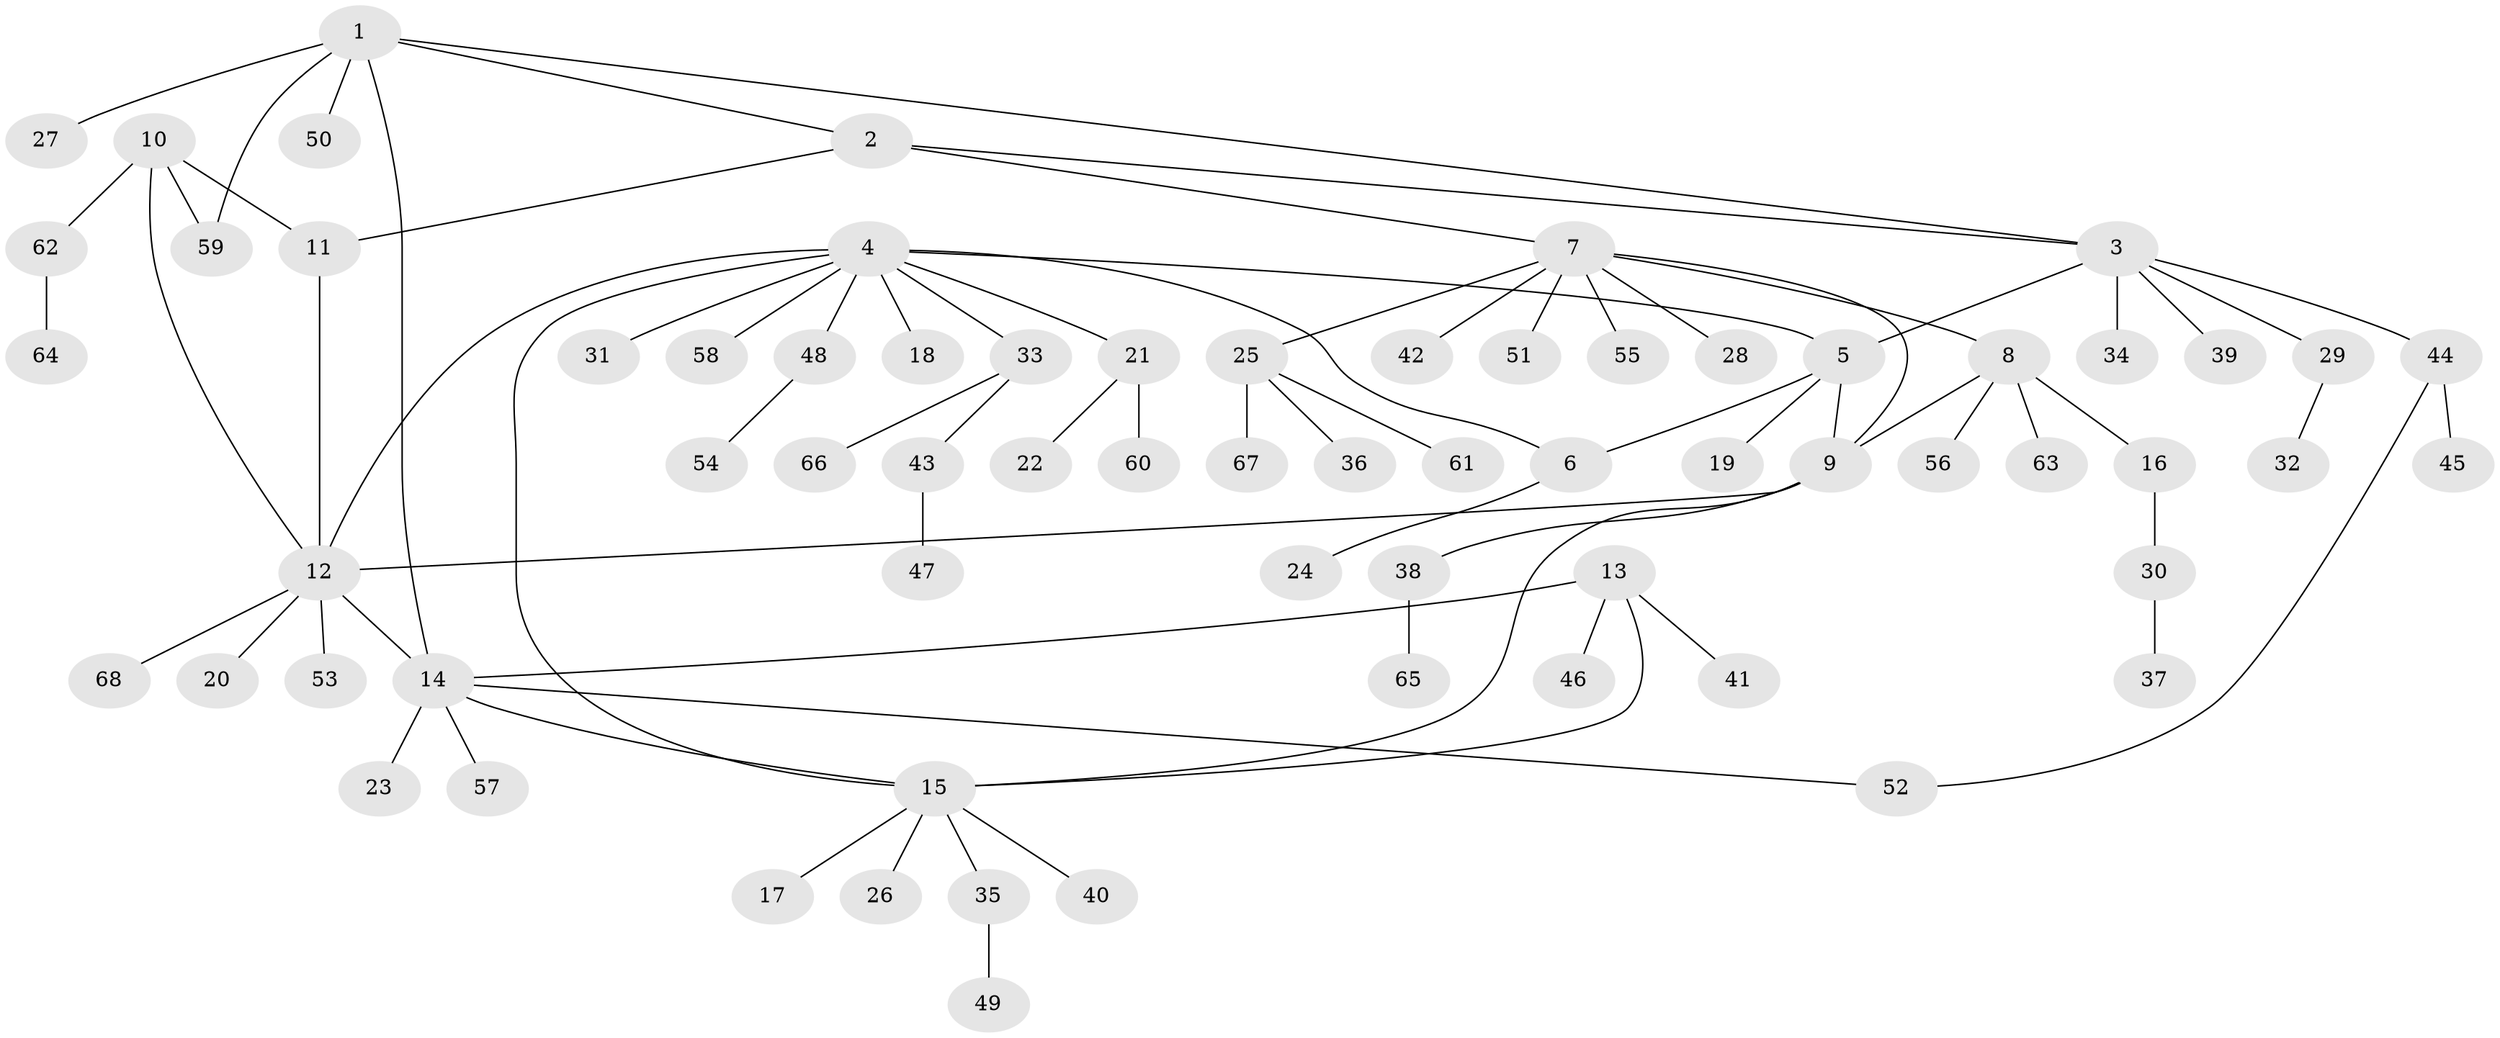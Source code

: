 // coarse degree distribution, {5: 0.04081632653061224, 10: 0.02040816326530612, 7: 0.04081632653061224, 12: 0.02040816326530612, 1: 0.6530612244897959, 4: 0.04081632653061224, 6: 0.02040816326530612, 3: 0.061224489795918366, 9: 0.02040816326530612, 2: 0.08163265306122448}
// Generated by graph-tools (version 1.1) at 2025/42/03/06/25 10:42:11]
// undirected, 68 vertices, 80 edges
graph export_dot {
graph [start="1"]
  node [color=gray90,style=filled];
  1;
  2;
  3;
  4;
  5;
  6;
  7;
  8;
  9;
  10;
  11;
  12;
  13;
  14;
  15;
  16;
  17;
  18;
  19;
  20;
  21;
  22;
  23;
  24;
  25;
  26;
  27;
  28;
  29;
  30;
  31;
  32;
  33;
  34;
  35;
  36;
  37;
  38;
  39;
  40;
  41;
  42;
  43;
  44;
  45;
  46;
  47;
  48;
  49;
  50;
  51;
  52;
  53;
  54;
  55;
  56;
  57;
  58;
  59;
  60;
  61;
  62;
  63;
  64;
  65;
  66;
  67;
  68;
  1 -- 2;
  1 -- 3;
  1 -- 14;
  1 -- 27;
  1 -- 50;
  1 -- 59;
  2 -- 3;
  2 -- 7;
  2 -- 11;
  3 -- 5;
  3 -- 29;
  3 -- 34;
  3 -- 39;
  3 -- 44;
  4 -- 5;
  4 -- 6;
  4 -- 12;
  4 -- 15;
  4 -- 18;
  4 -- 21;
  4 -- 31;
  4 -- 33;
  4 -- 48;
  4 -- 58;
  5 -- 6;
  5 -- 9;
  5 -- 19;
  6 -- 24;
  7 -- 8;
  7 -- 9;
  7 -- 25;
  7 -- 28;
  7 -- 42;
  7 -- 51;
  7 -- 55;
  8 -- 9;
  8 -- 16;
  8 -- 56;
  8 -- 63;
  9 -- 12;
  9 -- 15;
  9 -- 38;
  10 -- 11;
  10 -- 12;
  10 -- 59;
  10 -- 62;
  11 -- 12;
  12 -- 14;
  12 -- 20;
  12 -- 53;
  12 -- 68;
  13 -- 14;
  13 -- 15;
  13 -- 41;
  13 -- 46;
  14 -- 15;
  14 -- 23;
  14 -- 52;
  14 -- 57;
  15 -- 17;
  15 -- 26;
  15 -- 35;
  15 -- 40;
  16 -- 30;
  21 -- 22;
  21 -- 60;
  25 -- 36;
  25 -- 61;
  25 -- 67;
  29 -- 32;
  30 -- 37;
  33 -- 43;
  33 -- 66;
  35 -- 49;
  38 -- 65;
  43 -- 47;
  44 -- 45;
  44 -- 52;
  48 -- 54;
  62 -- 64;
}
